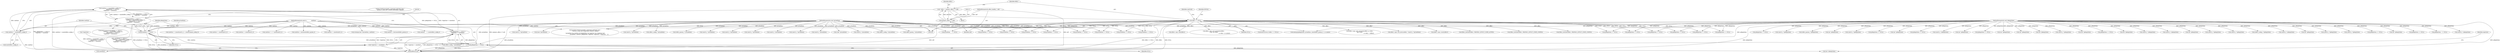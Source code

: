 digraph "0_Android_aeea52da00d210587fb3ed895de3d5f2e0264c88_9@API" {
"1000281" [label="(Call,cmdSize != sizeof(effect_config_t) ||\n                pReplyData == NULL ||\n *replySize != sizeof(int))"];
"1000282" [label="(Call,cmdSize != sizeof(effect_config_t))"];
"1000103" [label="(MethodParameterIn,uint32_t            cmdSize)"];
"1000286" [label="(Call,pReplyData == NULL ||\n *replySize != sizeof(int))"];
"1000287" [label="(Call,pReplyData == NULL)"];
"1000106" [label="(MethodParameterIn,void *pReplyData)"];
"1000278" [label="(Call,pCmdData == NULL)"];
"1000104" [label="(MethodParameterIn,void *pCmdData)"];
"1000117" [label="(Call,effect == NULL)"];
"1000109" [label="(Call,* effect = (preproc_effect_t *) self)"];
"1000111" [label="(Call,(preproc_effect_t *) self)"];
"1000101" [label="(MethodParameterIn,effect_handle_t  self)"];
"1000290" [label="(Call,*replySize != sizeof(int))"];
"1000277" [label="(Call,pCmdData == NULL ||\n                cmdSize != sizeof(effect_config_t) ||\n                pReplyData == NULL ||\n *replySize != sizeof(int))"];
"1000116" [label="(ControlStructure,if (effect == NULL))"];
"1000478" [label="(Call,pReplyData == NULL)"];
"1000393" [label="(Call,(effect_param_t *)pCmdData)"];
"1000915" [label="(Call,(uint32_t *)pCmdData)"];
"1000303" [label="(Call,(int *)pReplyData)"];
"1000280" [label="(Identifier,NULL)"];
"1000297" [label="(Literal,\"PreProcessingFx_Command cmdCode Case: \"\n \"EFFECT_CMD_SET_CONFIG_REVERSE: ERROR\")"];
"1000107" [label="(Block,)"];
"1000125" [label="(Identifier,cmdCode)"];
"1000656" [label="(Call,(bool *)pCmdData)"];
"1000437" [label="(Call,effect->ops->get_parameter(effect, p->data,\n &p->vsize,\n                                                       p->data + voffset))"];
"1000291" [label="(Call,*replySize)"];
"1000292" [label="(Identifier,replySize)"];
"1000281" [label="(Call,cmdSize != sizeof(effect_config_t) ||\n                pReplyData == NULL ||\n *replySize != sizeof(int))"];
"1000899" [label="(Call,(uint32_t *)pReplyData)"];
"1000750" [label="(Call,strndup((char *)pCmdData, cmdSize))"];
"1000407" [label="(Call,(effect_param_t *)pReplyData)"];
"1000795" [label="(Call,pReplyData == NULL)"];
"1000471" [label="(Call,cmdSize < (int)sizeof(effect_param_t))"];
"1000396" [label="(Call,memcpy(pReplyData, pCmdData, sizeof(effect_param_t) + p->psize))"];
"1000282" [label="(Call,cmdSize != sizeof(effect_config_t))"];
"1000278" [label="(Call,pCmdData == NULL)"];
"1000614" [label="(Call,effect->ops->set_device(effect, *(uint32_t *)pCmdData))"];
"1000344" [label="(Call,(effect_config_t *)pCmdData)"];
"1001134" [label="(Call,pCmdData == NULL)"];
"1001224" [label="(Call,(uint32_t *)pCmdData)"];
"1000101" [label="(MethodParameterIn,effect_handle_t  self)"];
"1000212" [label="(Call,(effect_config_t *)pCmdData)"];
"1000356" [label="(Call,effect->ops->reset(effect))"];
"1000495" [label="(Call,(effect_param_t *) pCmdData)"];
"1000228" [label="(Call,(int *)pReplyData)"];
"1000594" [label="(Call,pCmdData == NULL)"];
"1000118" [label="(Identifier,effect)"];
"1001104" [label="(Call,(uint32_t *)pReplyData)"];
"1000123" [label="(Identifier,EINVAL)"];
"1000293" [label="(Call,sizeof(int))"];
"1000166" [label="(Call,cmdSize     != sizeof(effect_config_t))"];
"1000374" [label="(Call,pReplyData == NULL)"];
"1000104" [label="(MethodParameterIn,void *pCmdData)"];
"1000288" [label="(Identifier,pReplyData)"];
"1000243" [label="(Call,(int *)pReplyData)"];
"1000863" [label="(Call,pReplyData == NULL)"];
"1000277" [label="(Call,pCmdData == NULL ||\n                cmdSize != sizeof(effect_config_t) ||\n                pReplyData == NULL ||\n *replySize != sizeof(int))"];
"1001138" [label="(Call,cmdSize != (sizeof(uint32_t) + sizeof(channel_config_t)))"];
"1000286" [label="(Call,pReplyData == NULL ||\n *replySize != sizeof(int))"];
"1000541" [label="(Call,pReplyData == NULL)"];
"1000367" [label="(Call,cmdSize < (int)sizeof(effect_param_t))"];
"1000283" [label="(Identifier,cmdSize)"];
"1000968" [label="(Call,(uint32_t *)pReplyData)"];
"1000290" [label="(Call,*replySize != sizeof(int))"];
"1000205" [label="(Call,(int *)pReplyData)"];
"1001039" [label="(Call,pReplyData == NULL)"];
"1000714" [label="(Call,pCmdData == NULL)"];
"1000617" [label="(Call,(uint32_t *)pCmdData)"];
"1000149" [label="(Call,effect->ops->init(effect))"];
"1000363" [label="(Call,pCmdData == NULL)"];
"1000523" [label="(Call,effect->ops->set_parameter(effect,\n (void *)p->data,\n                                                                p->data + p->psize))"];
"1001295" [label="(MethodReturn,int)"];
"1001064" [label="(Call,(uint32_t *)pCmdData)"];
"1000284" [label="(Call,sizeof(effect_config_t))"];
"1000597" [label="(Call,cmdSize != sizeof(uint32_t))"];
"1000287" [label="(Call,pReplyData == NULL)"];
"1000557" [label="(Call,(int *)pReplyData)"];
"1000117" [label="(Call,effect == NULL)"];
"1000119" [label="(Identifier,NULL)"];
"1001159" [label="(Call,ALOGE(\"PreProcessingFx_Command cmdCode Case: \"\n \"EFFECT_CMD_SET_FEATURE_CONFIG: ERROR\n\"\n \"pCmdData %p cmdSize %d pReplyData %p replySize %p *replySize %d\",\n                        pCmdData, cmdSize, pReplyData, replySize, replySize ? *replySize : -1))"];
"1000520" [label="(Call,(int *)pReplyData)"];
"1000103" [label="(MethodParameterIn,uint32_t            cmdSize)"];
"1000111" [label="(Call,(preproc_effect_t *) self)"];
"1000852" [label="(Call,pCmdData == NULL)"];
"1000279" [label="(Identifier,pCmdData)"];
"1000786" [label="(Call,(int *)pReplyData)"];
"1001030" [label="(Call,pCmdData == NULL)"];
"1000130" [label="(Call,pReplyData == NULL)"];
"1000628" [label="(Call,pCmdData == NULL)"];
"1000109" [label="(Call,* effect = (preproc_effect_t *) self)"];
"1001202" [label="(Call,(uint32_t *)pCmdData)"];
"1001075" [label="(Call,(uint32_t *)pReplyData)"];
"1001259" [label="(Call,(uint32_t *)pCmdData)"];
"1000583" [label="(Call,(int *)pReplyData)"];
"1000567" [label="(Call,pReplyData == NULL)"];
"1000310" [label="(Call,(effect_config_t *)pCmdData)"];
"1000110" [label="(Identifier,effect)"];
"1001146" [label="(Call,pReplyData == NULL)"];
"1000467" [label="(Call,pCmdData == NULL)"];
"1000560" [label="(Call,Effect_SetState(effect, PREPROC_EFFECT_STATE_ACTIVE))"];
"1000153" [label="(Call,(int *)pReplyData)"];
"1001002" [label="(Call,(uint32_t *)pReplyData)"];
"1000253" [label="(Call,pReplyData == NULL)"];
"1000586" [label="(Call,Effect_SetState(effect, PREPROC_EFFECT_STATE_CONFIG))"];
"1001009" [label="(Call,(uint32_t *)pReplyData)"];
"1000883" [label="(Call,(uint32_t *)pCmdData)"];
"1000246" [label="(Call,Effect_SetState(effect, PREPROC_EFFECT_STATE_CONFIG))"];
"1001183" [label="(Call,(uint32_t *)pCmdData)"];
"1000705" [label="(Call,(int *)pReplyData)"];
"1000326" [label="(Call,pReplyData == NULL)"];
"1001034" [label="(Call,cmdSize != sizeof(uint32_t))"];
"1000980" [label="(Call,(uint32_t *)pReplyData)"];
"1000162" [label="(Call,pCmdData    == NULL)"];
"1001272" [label="(Call,(uint32_t *)pReplyData)"];
"1000271" [label="(Call,(effect_config_t *)pReplyData)"];
"1001194" [label="(Call,(uint32_t *)pReplyData)"];
"1000836" [label="(Call,(int *)pReplyData)"];
"1000751" [label="(Call,(char *)pCmdData)"];
"1001090" [label="(Call,(uint32_t *)pReplyData)"];
"1001253" [label="(Call,(uint32_t *)pCmdData)"];
"1000943" [label="(Call,(uint32_t *)pReplyData)"];
"1000289" [label="(Identifier,NULL)"];
"1000632" [label="(Call,cmdSize != sizeof(uint32_t))"];
"1000113" [label="(Identifier,self)"];
"1000637" [label="(Call,pReplyData == NULL)"];
"1000316" [label="(Call,(int *)pReplyData)"];
"1000718" [label="(Call,pReplyData == NULL)"];
"1000106" [label="(MethodParameterIn,void *pReplyData)"];
"1000276" [label="(ControlStructure,if (pCmdData == NULL ||\n                cmdSize != sizeof(effect_config_t) ||\n                pReplyData == NULL ||\n *replySize != sizeof(int)))"];
"1000171" [label="(Call,pReplyData  == NULL)"];
"1001244" [label="(Call,(uint32_t *)pReplyData)"];
"1000856" [label="(Call,cmdSize != 2 * sizeof(uint32_t))"];
"1000281" -> "1000277"  [label="AST: "];
"1000281" -> "1000282"  [label="CFG: "];
"1000281" -> "1000286"  [label="CFG: "];
"1000282" -> "1000281"  [label="AST: "];
"1000286" -> "1000281"  [label="AST: "];
"1000277" -> "1000281"  [label="CFG: "];
"1000281" -> "1001295"  [label="DDG: pReplyData == NULL ||\n *replySize != sizeof(int)"];
"1000281" -> "1001295"  [label="DDG: cmdSize != sizeof(effect_config_t)"];
"1000281" -> "1000277"  [label="DDG: cmdSize != sizeof(effect_config_t)"];
"1000281" -> "1000277"  [label="DDG: pReplyData == NULL ||\n *replySize != sizeof(int)"];
"1000282" -> "1000281"  [label="DDG: cmdSize"];
"1000286" -> "1000281"  [label="DDG: pReplyData == NULL"];
"1000286" -> "1000281"  [label="DDG: *replySize != sizeof(int)"];
"1000282" -> "1000284"  [label="CFG: "];
"1000283" -> "1000282"  [label="AST: "];
"1000284" -> "1000282"  [label="AST: "];
"1000288" -> "1000282"  [label="CFG: "];
"1000282" -> "1001295"  [label="DDG: cmdSize"];
"1000103" -> "1000282"  [label="DDG: cmdSize"];
"1000103" -> "1000100"  [label="AST: "];
"1000103" -> "1001295"  [label="DDG: cmdSize"];
"1000103" -> "1000166"  [label="DDG: cmdSize"];
"1000103" -> "1000367"  [label="DDG: cmdSize"];
"1000103" -> "1000471"  [label="DDG: cmdSize"];
"1000103" -> "1000597"  [label="DDG: cmdSize"];
"1000103" -> "1000632"  [label="DDG: cmdSize"];
"1000103" -> "1000750"  [label="DDG: cmdSize"];
"1000103" -> "1000856"  [label="DDG: cmdSize"];
"1000103" -> "1001034"  [label="DDG: cmdSize"];
"1000103" -> "1001138"  [label="DDG: cmdSize"];
"1000103" -> "1001159"  [label="DDG: cmdSize"];
"1000286" -> "1000287"  [label="CFG: "];
"1000286" -> "1000290"  [label="CFG: "];
"1000287" -> "1000286"  [label="AST: "];
"1000290" -> "1000286"  [label="AST: "];
"1000286" -> "1001295"  [label="DDG: *replySize != sizeof(int)"];
"1000286" -> "1001295"  [label="DDG: pReplyData == NULL"];
"1000287" -> "1000286"  [label="DDG: pReplyData"];
"1000287" -> "1000286"  [label="DDG: NULL"];
"1000290" -> "1000286"  [label="DDG: *replySize"];
"1000287" -> "1000289"  [label="CFG: "];
"1000288" -> "1000287"  [label="AST: "];
"1000289" -> "1000287"  [label="AST: "];
"1000292" -> "1000287"  [label="CFG: "];
"1000287" -> "1001295"  [label="DDG: NULL"];
"1000287" -> "1001295"  [label="DDG: pReplyData"];
"1000106" -> "1000287"  [label="DDG: pReplyData"];
"1000278" -> "1000287"  [label="DDG: NULL"];
"1000287" -> "1000303"  [label="DDG: pReplyData"];
"1000106" -> "1000100"  [label="AST: "];
"1000106" -> "1001295"  [label="DDG: pReplyData"];
"1000106" -> "1000130"  [label="DDG: pReplyData"];
"1000106" -> "1000153"  [label="DDG: pReplyData"];
"1000106" -> "1000171"  [label="DDG: pReplyData"];
"1000106" -> "1000205"  [label="DDG: pReplyData"];
"1000106" -> "1000228"  [label="DDG: pReplyData"];
"1000106" -> "1000243"  [label="DDG: pReplyData"];
"1000106" -> "1000253"  [label="DDG: pReplyData"];
"1000106" -> "1000271"  [label="DDG: pReplyData"];
"1000106" -> "1000303"  [label="DDG: pReplyData"];
"1000106" -> "1000316"  [label="DDG: pReplyData"];
"1000106" -> "1000326"  [label="DDG: pReplyData"];
"1000106" -> "1000374"  [label="DDG: pReplyData"];
"1000106" -> "1000396"  [label="DDG: pReplyData"];
"1000106" -> "1000407"  [label="DDG: pReplyData"];
"1000106" -> "1000478"  [label="DDG: pReplyData"];
"1000106" -> "1000520"  [label="DDG: pReplyData"];
"1000106" -> "1000541"  [label="DDG: pReplyData"];
"1000106" -> "1000557"  [label="DDG: pReplyData"];
"1000106" -> "1000567"  [label="DDG: pReplyData"];
"1000106" -> "1000583"  [label="DDG: pReplyData"];
"1000106" -> "1000637"  [label="DDG: pReplyData"];
"1000106" -> "1000705"  [label="DDG: pReplyData"];
"1000106" -> "1000718"  [label="DDG: pReplyData"];
"1000106" -> "1000786"  [label="DDG: pReplyData"];
"1000106" -> "1000795"  [label="DDG: pReplyData"];
"1000106" -> "1000836"  [label="DDG: pReplyData"];
"1000106" -> "1000863"  [label="DDG: pReplyData"];
"1000106" -> "1000899"  [label="DDG: pReplyData"];
"1000106" -> "1000943"  [label="DDG: pReplyData"];
"1000106" -> "1000968"  [label="DDG: pReplyData"];
"1000106" -> "1000980"  [label="DDG: pReplyData"];
"1000106" -> "1001002"  [label="DDG: pReplyData"];
"1000106" -> "1001009"  [label="DDG: pReplyData"];
"1000106" -> "1001039"  [label="DDG: pReplyData"];
"1000106" -> "1001075"  [label="DDG: pReplyData"];
"1000106" -> "1001090"  [label="DDG: pReplyData"];
"1000106" -> "1001104"  [label="DDG: pReplyData"];
"1000106" -> "1001146"  [label="DDG: pReplyData"];
"1000106" -> "1001159"  [label="DDG: pReplyData"];
"1000106" -> "1001194"  [label="DDG: pReplyData"];
"1000106" -> "1001244"  [label="DDG: pReplyData"];
"1000106" -> "1001272"  [label="DDG: pReplyData"];
"1000278" -> "1000277"  [label="AST: "];
"1000278" -> "1000280"  [label="CFG: "];
"1000279" -> "1000278"  [label="AST: "];
"1000280" -> "1000278"  [label="AST: "];
"1000283" -> "1000278"  [label="CFG: "];
"1000277" -> "1000278"  [label="CFG: "];
"1000278" -> "1001295"  [label="DDG: NULL"];
"1000278" -> "1001295"  [label="DDG: pCmdData"];
"1000278" -> "1000277"  [label="DDG: pCmdData"];
"1000278" -> "1000277"  [label="DDG: NULL"];
"1000104" -> "1000278"  [label="DDG: pCmdData"];
"1000117" -> "1000278"  [label="DDG: NULL"];
"1000278" -> "1000310"  [label="DDG: pCmdData"];
"1000104" -> "1000100"  [label="AST: "];
"1000104" -> "1001295"  [label="DDG: pCmdData"];
"1000104" -> "1000162"  [label="DDG: pCmdData"];
"1000104" -> "1000212"  [label="DDG: pCmdData"];
"1000104" -> "1000310"  [label="DDG: pCmdData"];
"1000104" -> "1000344"  [label="DDG: pCmdData"];
"1000104" -> "1000363"  [label="DDG: pCmdData"];
"1000104" -> "1000393"  [label="DDG: pCmdData"];
"1000104" -> "1000396"  [label="DDG: pCmdData"];
"1000104" -> "1000467"  [label="DDG: pCmdData"];
"1000104" -> "1000495"  [label="DDG: pCmdData"];
"1000104" -> "1000594"  [label="DDG: pCmdData"];
"1000104" -> "1000617"  [label="DDG: pCmdData"];
"1000104" -> "1000628"  [label="DDG: pCmdData"];
"1000104" -> "1000656"  [label="DDG: pCmdData"];
"1000104" -> "1000714"  [label="DDG: pCmdData"];
"1000104" -> "1000751"  [label="DDG: pCmdData"];
"1000104" -> "1000852"  [label="DDG: pCmdData"];
"1000104" -> "1000883"  [label="DDG: pCmdData"];
"1000104" -> "1000915"  [label="DDG: pCmdData"];
"1000104" -> "1001030"  [label="DDG: pCmdData"];
"1000104" -> "1001064"  [label="DDG: pCmdData"];
"1000104" -> "1001134"  [label="DDG: pCmdData"];
"1000104" -> "1001159"  [label="DDG: pCmdData"];
"1000104" -> "1001183"  [label="DDG: pCmdData"];
"1000104" -> "1001202"  [label="DDG: pCmdData"];
"1000104" -> "1001224"  [label="DDG: pCmdData"];
"1000104" -> "1001253"  [label="DDG: pCmdData"];
"1000104" -> "1001259"  [label="DDG: pCmdData"];
"1000117" -> "1000116"  [label="AST: "];
"1000117" -> "1000119"  [label="CFG: "];
"1000118" -> "1000117"  [label="AST: "];
"1000119" -> "1000117"  [label="AST: "];
"1000123" -> "1000117"  [label="CFG: "];
"1000125" -> "1000117"  [label="CFG: "];
"1000117" -> "1001295"  [label="DDG: effect == NULL"];
"1000117" -> "1001295"  [label="DDG: effect"];
"1000117" -> "1001295"  [label="DDG: NULL"];
"1000109" -> "1000117"  [label="DDG: effect"];
"1000117" -> "1000130"  [label="DDG: NULL"];
"1000117" -> "1000149"  [label="DDG: effect"];
"1000117" -> "1000162"  [label="DDG: NULL"];
"1000117" -> "1000246"  [label="DDG: effect"];
"1000117" -> "1000253"  [label="DDG: NULL"];
"1000117" -> "1000326"  [label="DDG: NULL"];
"1000117" -> "1000356"  [label="DDG: effect"];
"1000117" -> "1000363"  [label="DDG: NULL"];
"1000117" -> "1000437"  [label="DDG: effect"];
"1000117" -> "1000467"  [label="DDG: NULL"];
"1000117" -> "1000523"  [label="DDG: effect"];
"1000117" -> "1000541"  [label="DDG: NULL"];
"1000117" -> "1000560"  [label="DDG: effect"];
"1000117" -> "1000567"  [label="DDG: NULL"];
"1000117" -> "1000586"  [label="DDG: effect"];
"1000117" -> "1000594"  [label="DDG: NULL"];
"1000117" -> "1000614"  [label="DDG: effect"];
"1000117" -> "1000628"  [label="DDG: NULL"];
"1000117" -> "1000714"  [label="DDG: NULL"];
"1000117" -> "1000795"  [label="DDG: NULL"];
"1000117" -> "1000852"  [label="DDG: NULL"];
"1000117" -> "1001030"  [label="DDG: NULL"];
"1000117" -> "1001134"  [label="DDG: NULL"];
"1000109" -> "1000107"  [label="AST: "];
"1000109" -> "1000111"  [label="CFG: "];
"1000110" -> "1000109"  [label="AST: "];
"1000111" -> "1000109"  [label="AST: "];
"1000118" -> "1000109"  [label="CFG: "];
"1000109" -> "1001295"  [label="DDG: (preproc_effect_t *) self"];
"1000111" -> "1000109"  [label="DDG: self"];
"1000111" -> "1000113"  [label="CFG: "];
"1000112" -> "1000111"  [label="AST: "];
"1000113" -> "1000111"  [label="AST: "];
"1000111" -> "1001295"  [label="DDG: self"];
"1000101" -> "1000111"  [label="DDG: self"];
"1000101" -> "1000100"  [label="AST: "];
"1000101" -> "1001295"  [label="DDG: self"];
"1000290" -> "1000293"  [label="CFG: "];
"1000291" -> "1000290"  [label="AST: "];
"1000293" -> "1000290"  [label="AST: "];
"1000290" -> "1001295"  [label="DDG: *replySize"];
"1000277" -> "1000276"  [label="AST: "];
"1000297" -> "1000277"  [label="CFG: "];
"1000304" -> "1000277"  [label="CFG: "];
"1000277" -> "1001295"  [label="DDG: pCmdData == NULL"];
"1000277" -> "1001295"  [label="DDG: cmdSize != sizeof(effect_config_t) ||\n                pReplyData == NULL ||\n *replySize != sizeof(int)"];
"1000277" -> "1001295"  [label="DDG: pCmdData == NULL ||\n                cmdSize != sizeof(effect_config_t) ||\n                pReplyData == NULL ||\n *replySize != sizeof(int)"];
}
